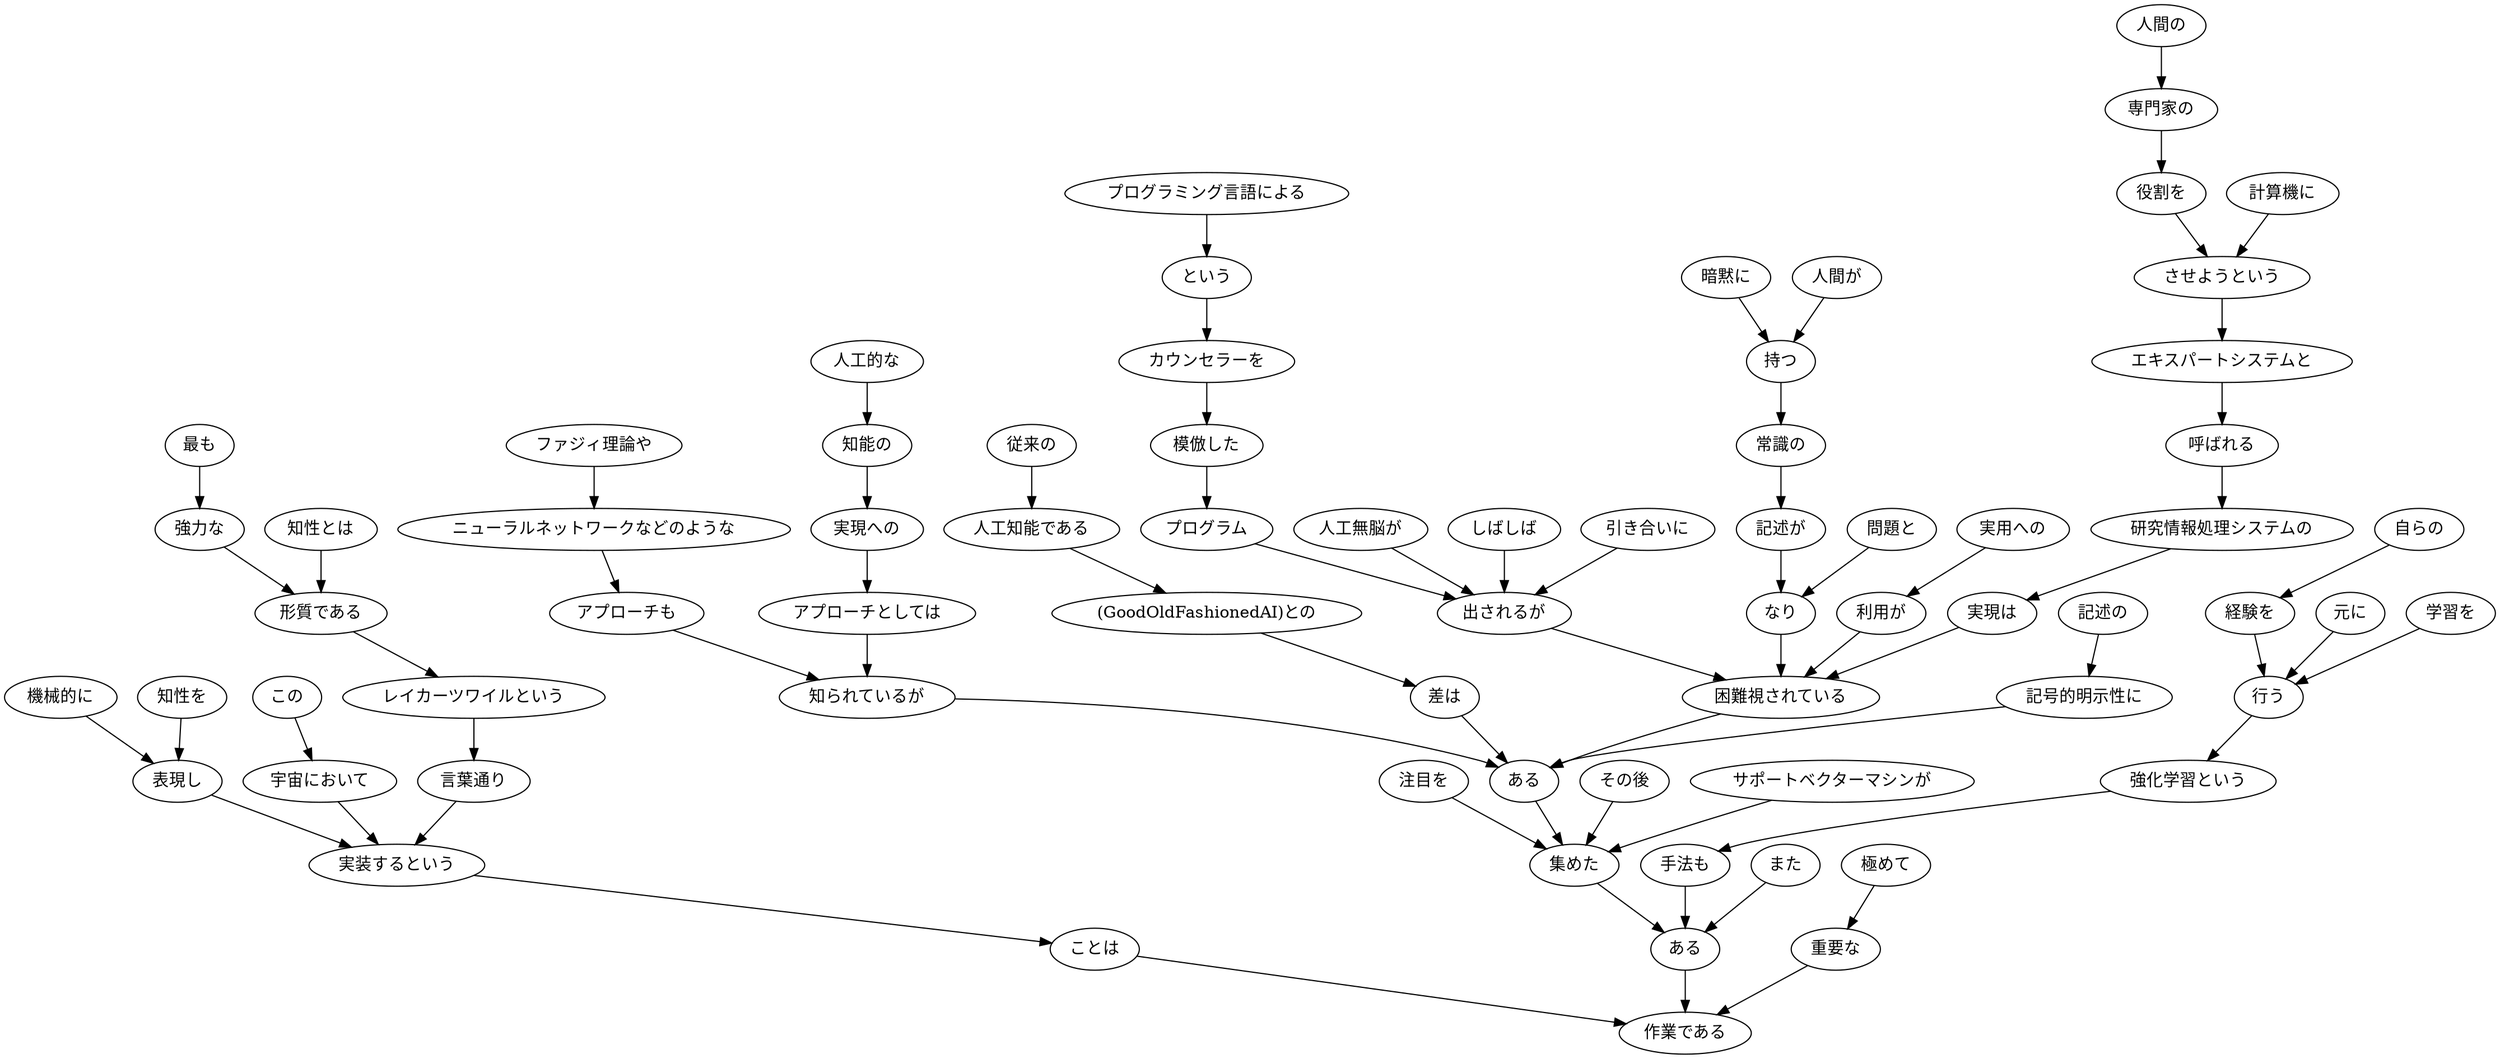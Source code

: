 // ans44
digraph {
	0 [label="プログラミング言語による"]
	1 [label="という"]
	0 -> 1
	1 [label="という"]
	2 [label="カウンセラーを"]
	1 -> 2
	2 [label="カウンセラーを"]
	3 [label="模倣した"]
	2 -> 3
	3 [label="模倣した"]
	4 [label="プログラム"]
	3 -> 4
	4 [label="プログラム"]
	8 [label="出されるが"]
	4 -> 8
	5 [label="人工無脳が"]
	8 [label="出されるが"]
	5 -> 8
	6 [label="しばしば"]
	8 [label="出されるが"]
	6 -> 8
	7 [label="引き合いに"]
	8 [label="出されるが"]
	7 -> 8
	8 [label="出されるが"]
	27 [label="困難視されている"]
	8 -> 27
	9 [label="計算機に"]
	13 [label="させようという"]
	9 -> 13
	10 [label="人間の"]
	11 [label="専門家の"]
	10 -> 11
	11 [label="専門家の"]
	12 [label="役割を"]
	11 -> 12
	12 [label="役割を"]
	13 [label="させようという"]
	12 -> 13
	13 [label="させようという"]
	14 [label="エキスパートシステムと"]
	13 -> 14
	14 [label="エキスパートシステムと"]
	15 [label="呼ばれる"]
	14 -> 15
	15 [label="呼ばれる"]
	16 [label="研究情報処理システムの"]
	15 -> 16
	16 [label="研究情報処理システムの"]
	17 [label="実現は"]
	16 -> 17
	17 [label="実現は"]
	27 [label="困難視されている"]
	17 -> 27
	18 [label="人間が"]
	20 [label="持つ"]
	18 -> 20
	19 [label="暗黙に"]
	20 [label="持つ"]
	19 -> 20
	20 [label="持つ"]
	21 [label="常識の"]
	20 -> 21
	21 [label="常識の"]
	22 [label="記述が"]
	21 -> 22
	22 [label="記述が"]
	24 [label="なり"]
	22 -> 24
	23 [label="問題と"]
	24 [label="なり"]
	23 -> 24
	24 [label="なり"]
	27 [label="困難視されている"]
	24 -> 27
	25 [label="実用への"]
	26 [label="利用が"]
	25 -> 26
	26 [label="利用が"]
	27 [label="困難視されている"]
	26 -> 27
	27 [label="困難視されている"]
	42 [label="ある"]
	27 -> 42
	28 [label="人工的な"]
	29 [label="知能の"]
	28 -> 29
	29 [label="知能の"]
	30 [label="実現への"]
	29 -> 30
	30 [label="実現への"]
	31 [label="アプローチとしては"]
	30 -> 31
	31 [label="アプローチとしては"]
	35 [label="知られているが"]
	31 -> 35
	32 [label="ファジィ理論や"]
	33 [label="ニューラルネットワークなどのような"]
	32 -> 33
	33 [label="ニューラルネットワークなどのような"]
	34 [label="アプローチも"]
	33 -> 34
	34 [label="アプローチも"]
	35 [label="知られているが"]
	34 -> 35
	35 [label="知られているが"]
	42 [label="ある"]
	35 -> 42
	36 [label="従来の"]
	37 [label="人工知能である"]
	36 -> 37
	37 [label="人工知能である"]
	38 [label="(GoodOldFashionedAI)との"]
	37 -> 38
	38 [label="(GoodOldFashionedAI)との"]
	39 [label="差は"]
	38 -> 39
	39 [label="差は"]
	42 [label="ある"]
	39 -> 42
	40 [label="記述の"]
	41 [label="記号的明示性に"]
	40 -> 41
	41 [label="記号的明示性に"]
	42 [label="ある"]
	41 -> 42
	42 [label="ある"]
	46 [label="集めた"]
	42 -> 46
	43 [label="その後"]
	46 [label="集めた"]
	43 -> 46
	44 [label="サポートベクターマシンが"]
	46 [label="集めた"]
	44 -> 46
	45 [label="注目を"]
	46 [label="集めた"]
	45 -> 46
	46 [label="集めた"]
	55 [label="ある"]
	46 -> 55
	47 [label="また"]
	55 [label="ある"]
	47 -> 55
	48 [label="自らの"]
	49 [label="経験を"]
	48 -> 49
	49 [label="経験を"]
	52 [label="行う"]
	49 -> 52
	50 [label="元に"]
	52 [label="行う"]
	50 -> 52
	51 [label="学習を"]
	52 [label="行う"]
	51 -> 52
	52 [label="行う"]
	53 [label="強化学習という"]
	52 -> 53
	53 [label="強化学習という"]
	54 [label="手法も"]
	53 -> 54
	54 [label="手法も"]
	55 [label="ある"]
	54 -> 55
	55 [label="ある"]
	71 [label="作業である"]
	55 -> 71
	56 [label="この"]
	57 [label="宇宙において"]
	56 -> 57
	57 [label="宇宙において"]
	67 [label="実装するという"]
	57 -> 67
	58 [label="知性とは"]
	61 [label="形質である"]
	58 -> 61
	59 [label="最も"]
	60 [label="強力な"]
	59 -> 60
	60 [label="強力な"]
	61 [label="形質である"]
	60 -> 61
	61 [label="形質である"]
	62 [label="レイカーツワイルという"]
	61 -> 62
	62 [label="レイカーツワイルという"]
	63 [label="言葉通り"]
	62 -> 63
	63 [label="言葉通り"]
	67 [label="実装するという"]
	63 -> 67
	64 [label="知性を"]
	66 [label="表現し"]
	64 -> 66
	65 [label="機械的に"]
	66 [label="表現し"]
	65 -> 66
	66 [label="表現し"]
	67 [label="実装するという"]
	66 -> 67
	67 [label="実装するという"]
	68 [label="ことは"]
	67 -> 68
	68 [label="ことは"]
	71 [label="作業である"]
	68 -> 71
	69 [label="極めて"]
	70 [label="重要な"]
	69 -> 70
	70 [label="重要な"]
	71 [label="作業である"]
	70 -> 71
}
